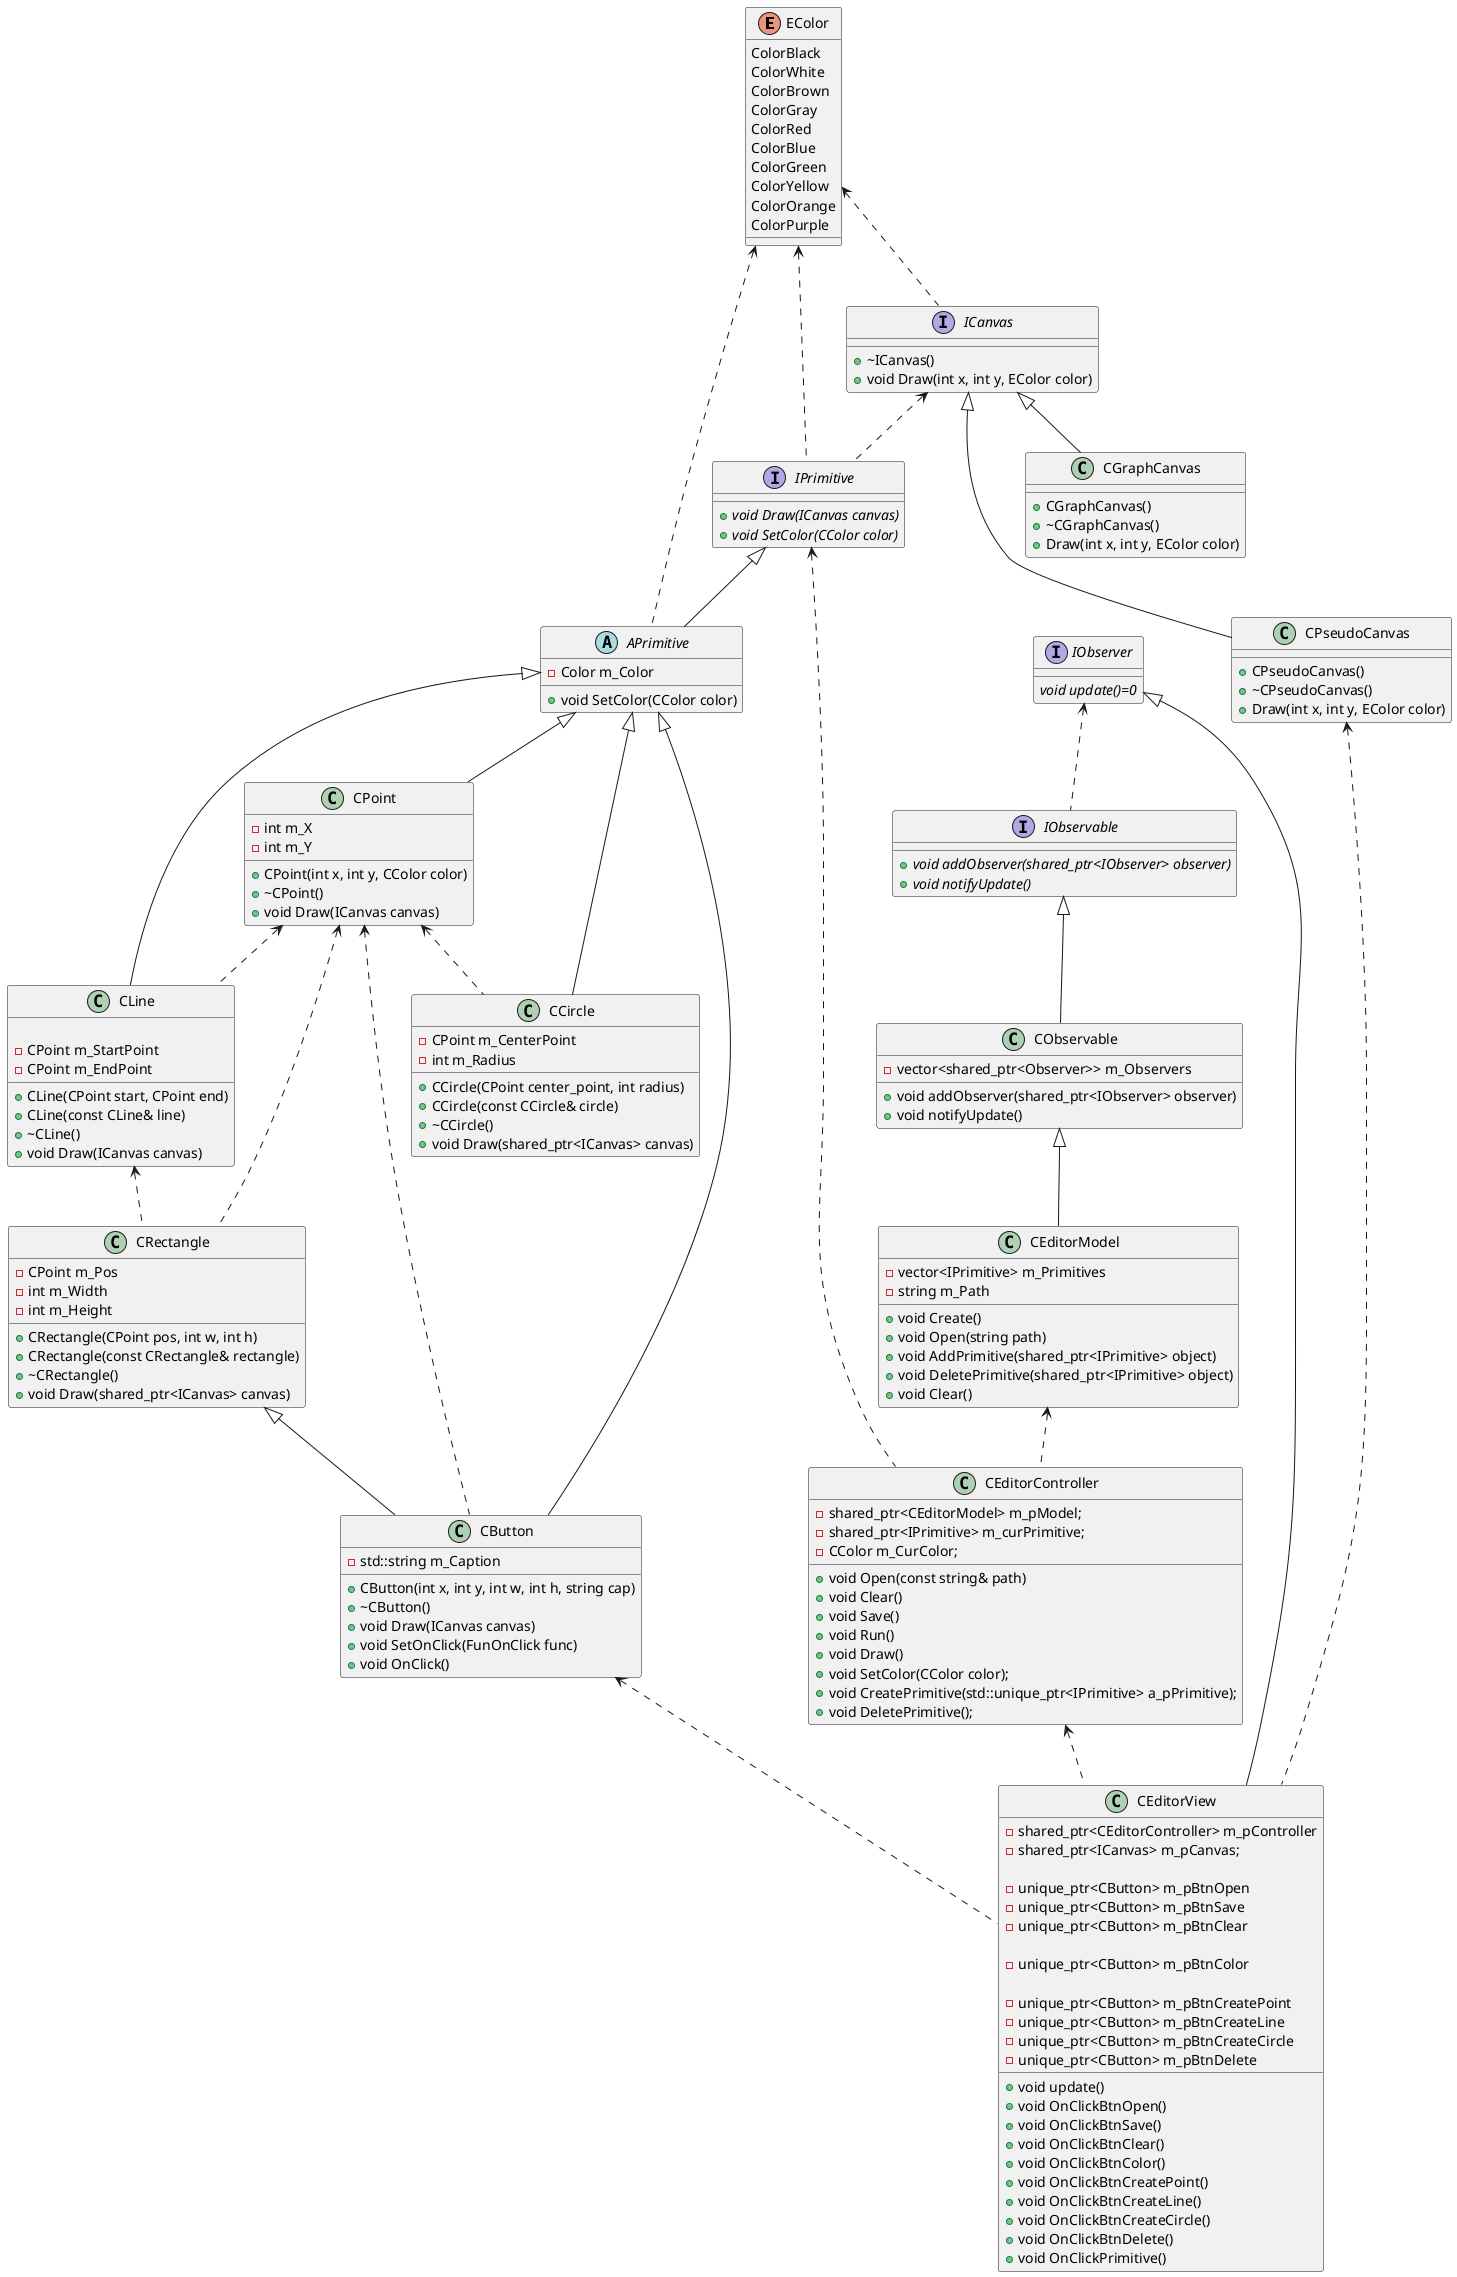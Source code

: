 @startuml
enum EColor {
  ColorBlack
  ColorWhite
  ColorBrown
  ColorGray
  ColorRed
  ColorBlue
  ColorGreen
  ColorYellow
  ColorOrange
  ColorPurple
}

interface       IPrimitive {
  +{abstract} void Draw(ICanvas canvas)
  +{abstract} void SetColor(CColor color)

}
abstract class APrimitive {
  -{field} Color m_Color
  +{method} void SetColor(CColor color)


}

class CPoint {
  -{field} int m_X
  -{field} int m_Y
  +{method} CPoint(int x, int y, CColor color)
  +{method} ~CPoint()
  +{method} void Draw(ICanvas canvas)
}

class CLine {
  
  +{method} CLine(CPoint start, CPoint end)
  +{method} CLine(const CLine& line)
  +{method} ~CLine()
  +{method} void Draw(ICanvas canvas)
   
  -{field} CPoint m_StartPoint
  -{field} CPoint m_EndPoint
}

class CCircle {
  -{field} CPoint m_CenterPoint
  -{field} int m_Radius

  +{method} CCircle(CPoint center_point, int radius)
  +{method} CCircle(const CCircle& circle)
  +{method} ~CCircle()
  +{method} void Draw(shared_ptr<ICanvas> canvas)
}

class CRectangle {
  -{field} CPoint m_Pos
  -{field} int m_Width
  -{field} int m_Height

  +{method} CRectangle(CPoint pos, int w, int h)
  +{method} CRectangle(const CRectangle& rectangle)
  +{method} ~CRectangle()
  +{method} void Draw(shared_ptr<ICanvas> canvas)
}

class CButton {
  -{field} std::string m_Caption

  +{method} CButton(int x, int y, int w, int h, string cap)
  +{method} ~CButton()
  +{method} void Draw(ICanvas canvas)
  +{method} void SetOnClick(FunOnClick func)
  +{method} void OnClick()
}

interface ICanvas {
  +{method} ~ICanvas()
  +{method} void Draw(int x, int y, EColor color)
   
}

class CPseudoCanvas {
  +{method} CPseudoCanvas()
  +{method} ~CPseudoCanvas()
  +{method} Draw(int x, int y, EColor color)
}

class CGraphCanvas {
  +{method} CGraphCanvas()
  +{method} ~CGraphCanvas()
  +{method} Draw(int x, int y, EColor color)
}

class CEditorModel {
  -{field} vector<IPrimitive> m_Primitives
  -{field} string m_Path
  +{method} void Create()
  +{method} void Open(string path)
  +{method} void AddPrimitive(shared_ptr<IPrimitive> object)
  +{method} void DeletePrimitive(shared_ptr<IPrimitive> object)
  +{method} void Clear()

}

class CEditorController {
  -{field} shared_ptr<CEditorModel> m_pModel;
  -{field} shared_ptr<IPrimitive> m_curPrimitive;
  -{field} CColor m_CurColor;
  +{method} void Open(const string& path)
  +{method} void Clear()
  +{method} void Save()
  +{method} void Run()
  +{method} void Draw()
  +{method} void SetColor(CColor color);
  +{method} void CreatePrimitive(std::unique_ptr<IPrimitive> a_pPrimitive);
  +{method} void DeletePrimitive();
}

class CEditorView {
  -{field} shared_ptr<CEditorController> m_pController 
  -{field} shared_ptr<ICanvas> m_pCanvas;
  
  -{field} unique_ptr<CButton> m_pBtnOpen
  -{field} unique_ptr<CButton> m_pBtnSave
  -{field} unique_ptr<CButton> m_pBtnClear

  -{field} unique_ptr<CButton> m_pBtnColor

  -{field} unique_ptr<CButton> m_pBtnCreatePoint
  -{field} unique_ptr<CButton> m_pBtnCreateLine
  -{field} unique_ptr<CButton> m_pBtnCreateCircle
  -{field} unique_ptr<CButton> m_pBtnDelete
  +{method} void update()
  +{method} void OnClickBtnOpen()
  +{method} void OnClickBtnSave()
  +{method} void OnClickBtnClear()
  +{method} void OnClickBtnColor()
  +{method} void OnClickBtnCreatePoint()
  +{method} void OnClickBtnCreateLine()
  +{method} void OnClickBtnCreateCircle()
  +{method} void OnClickBtnDelete()
  +{method} void OnClickPrimitive()
}

interface IObserver {
  {abstract} void update()=0
}



interface IObservable {
  +{abstract} void addObserver(shared_ptr<IObserver> observer)
  +{abstract} void notifyUpdate()
}

class CObservable {
  -{field} vector<shared_ptr<Observer>> m_Observers
  +{method} void addObserver(shared_ptr<IObserver> observer)
  +{method} void notifyUpdate()
}


IObservable <|-- CObservable

IObserver <.. IObservable
CObservable <|-- CEditorModel
IObserver <|-- CEditorView

CEditorModel <.. CEditorController
CEditorController <.. CEditorView

IPrimitive <|-- APrimitive
IPrimitive <.. CEditorController   
EColor <.. IPrimitive
EColor <.. APrimitive
EColor <.. ICanvas
ICanvas <.. IPrimitive

ICanvas <|-- CPseudoCanvas
ICanvas <|-- CGraphCanvas
CPseudoCanvas <.. CEditorView
CButton <.. CEditorView
APrimitive <|-- CPoint
APrimitive <|-- CLine
APrimitive <|-- CCircle
APrimitive <|-- CButton

CPoint <.. CLine
CPoint <.. CCircle
CPoint <.. CRectangle
CPoint <.. CButton

CLine <.. CRectangle
CRectangle <|-- CButton
@enduml
